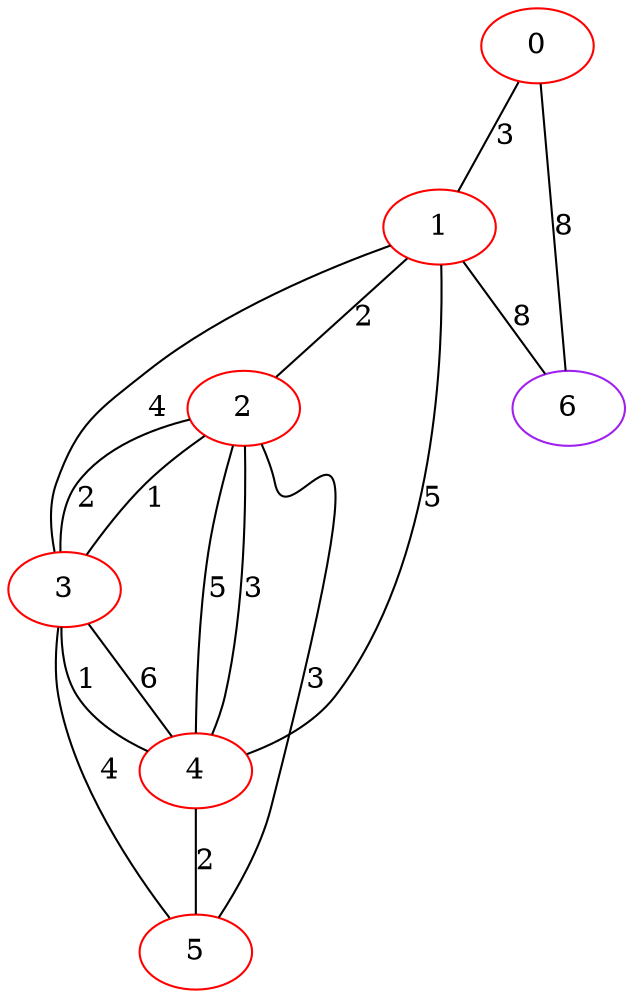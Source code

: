 graph "" {
0 [color=red, weight=1];
1 [color=red, weight=1];
2 [color=red, weight=1];
3 [color=red, weight=1];
4 [color=red, weight=1];
5 [color=red, weight=1];
6 [color=purple, weight=4];
0 -- 1  [key=0, label=3];
0 -- 6  [key=0, label=8];
1 -- 2  [key=0, label=2];
1 -- 3  [key=0, label=4];
1 -- 4  [key=0, label=5];
1 -- 6  [key=0, label=8];
2 -- 3  [key=0, label=2];
2 -- 3  [key=1, label=1];
2 -- 4  [key=0, label=3];
2 -- 4  [key=1, label=5];
2 -- 5  [key=0, label=3];
3 -- 4  [key=0, label=1];
3 -- 4  [key=1, label=6];
3 -- 5  [key=0, label=4];
4 -- 5  [key=0, label=2];
}
